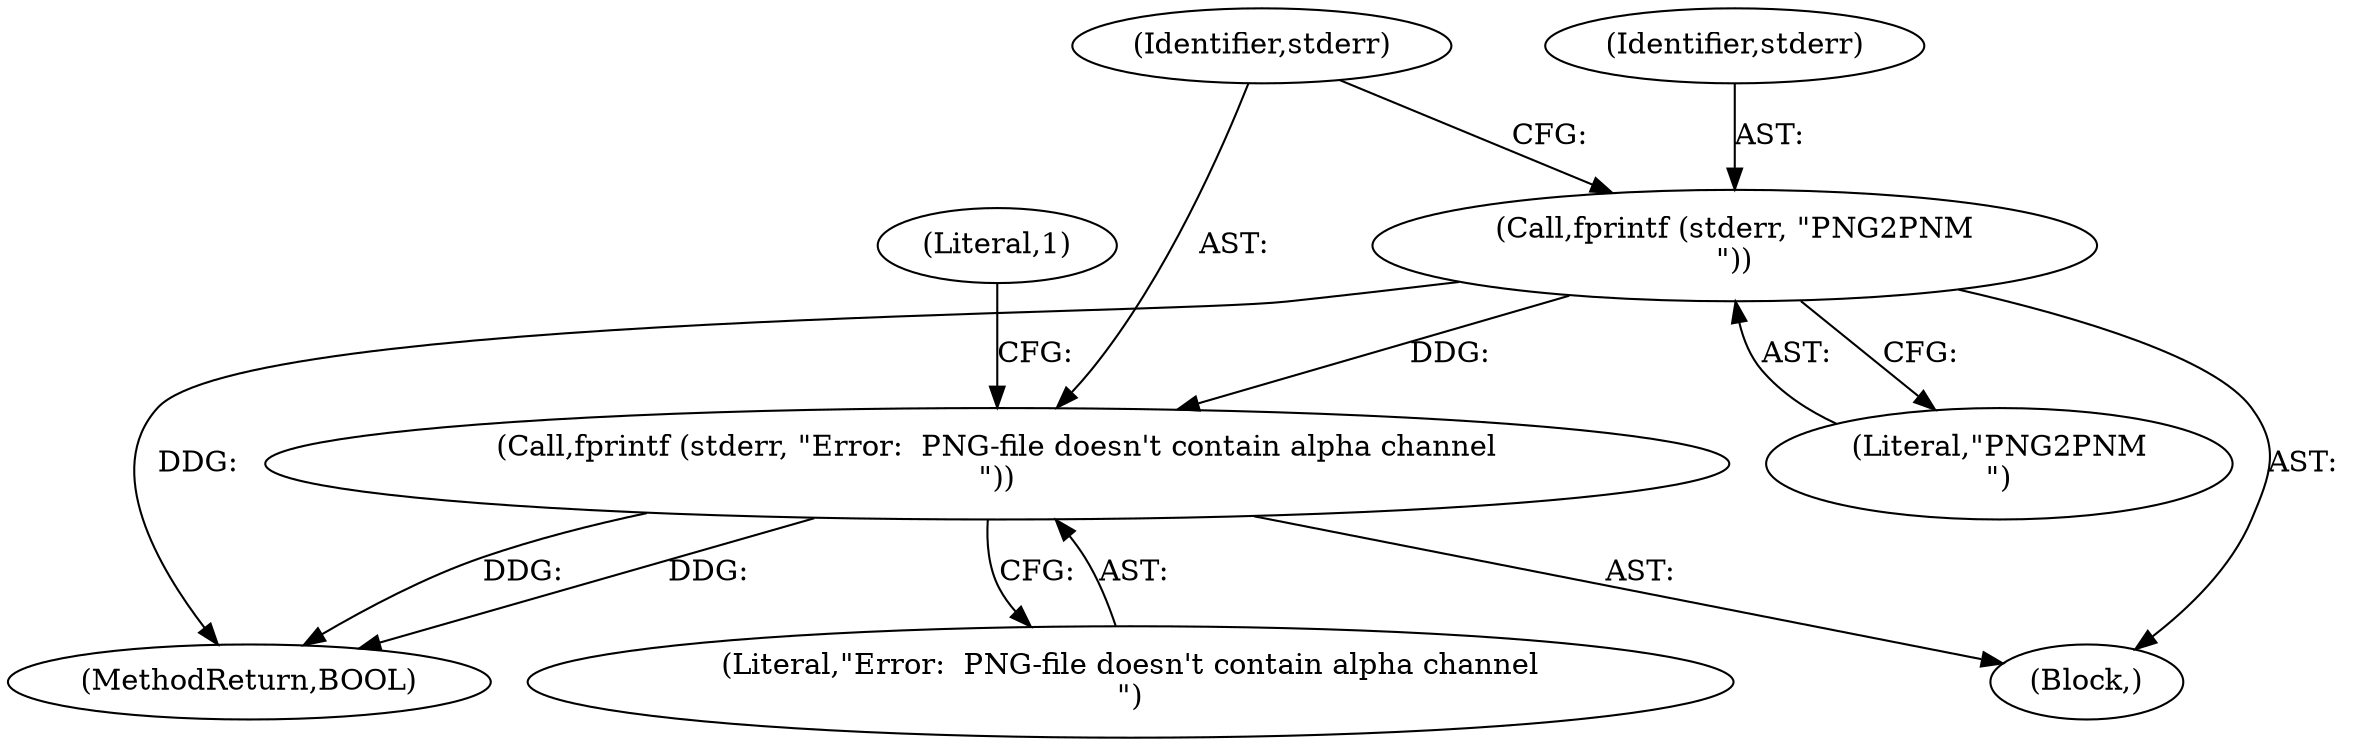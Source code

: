 digraph "0_Android_9d4853418ab2f754c2b63e091c29c5529b8b86ca_157@API" {
"1000397" [label="(Call,fprintf (stderr, \"Error:  PNG-file doesn't contain alpha channel\n\"))"];
"1000394" [label="(Call,fprintf (stderr, \"PNG2PNM\n\"))"];
"1000398" [label="(Identifier,stderr)"];
"1000397" [label="(Call,fprintf (stderr, \"Error:  PNG-file doesn't contain alpha channel\n\"))"];
"1000393" [label="(Block,)"];
"1000782" [label="(MethodReturn,BOOL)"];
"1000401" [label="(Literal,1)"];
"1000394" [label="(Call,fprintf (stderr, \"PNG2PNM\n\"))"];
"1000395" [label="(Identifier,stderr)"];
"1000396" [label="(Literal,\"PNG2PNM\n\")"];
"1000399" [label="(Literal,\"Error:  PNG-file doesn't contain alpha channel\n\")"];
"1000397" -> "1000393"  [label="AST: "];
"1000397" -> "1000399"  [label="CFG: "];
"1000398" -> "1000397"  [label="AST: "];
"1000399" -> "1000397"  [label="AST: "];
"1000401" -> "1000397"  [label="CFG: "];
"1000397" -> "1000782"  [label="DDG: "];
"1000397" -> "1000782"  [label="DDG: "];
"1000394" -> "1000397"  [label="DDG: "];
"1000394" -> "1000393"  [label="AST: "];
"1000394" -> "1000396"  [label="CFG: "];
"1000395" -> "1000394"  [label="AST: "];
"1000396" -> "1000394"  [label="AST: "];
"1000398" -> "1000394"  [label="CFG: "];
"1000394" -> "1000782"  [label="DDG: "];
}
